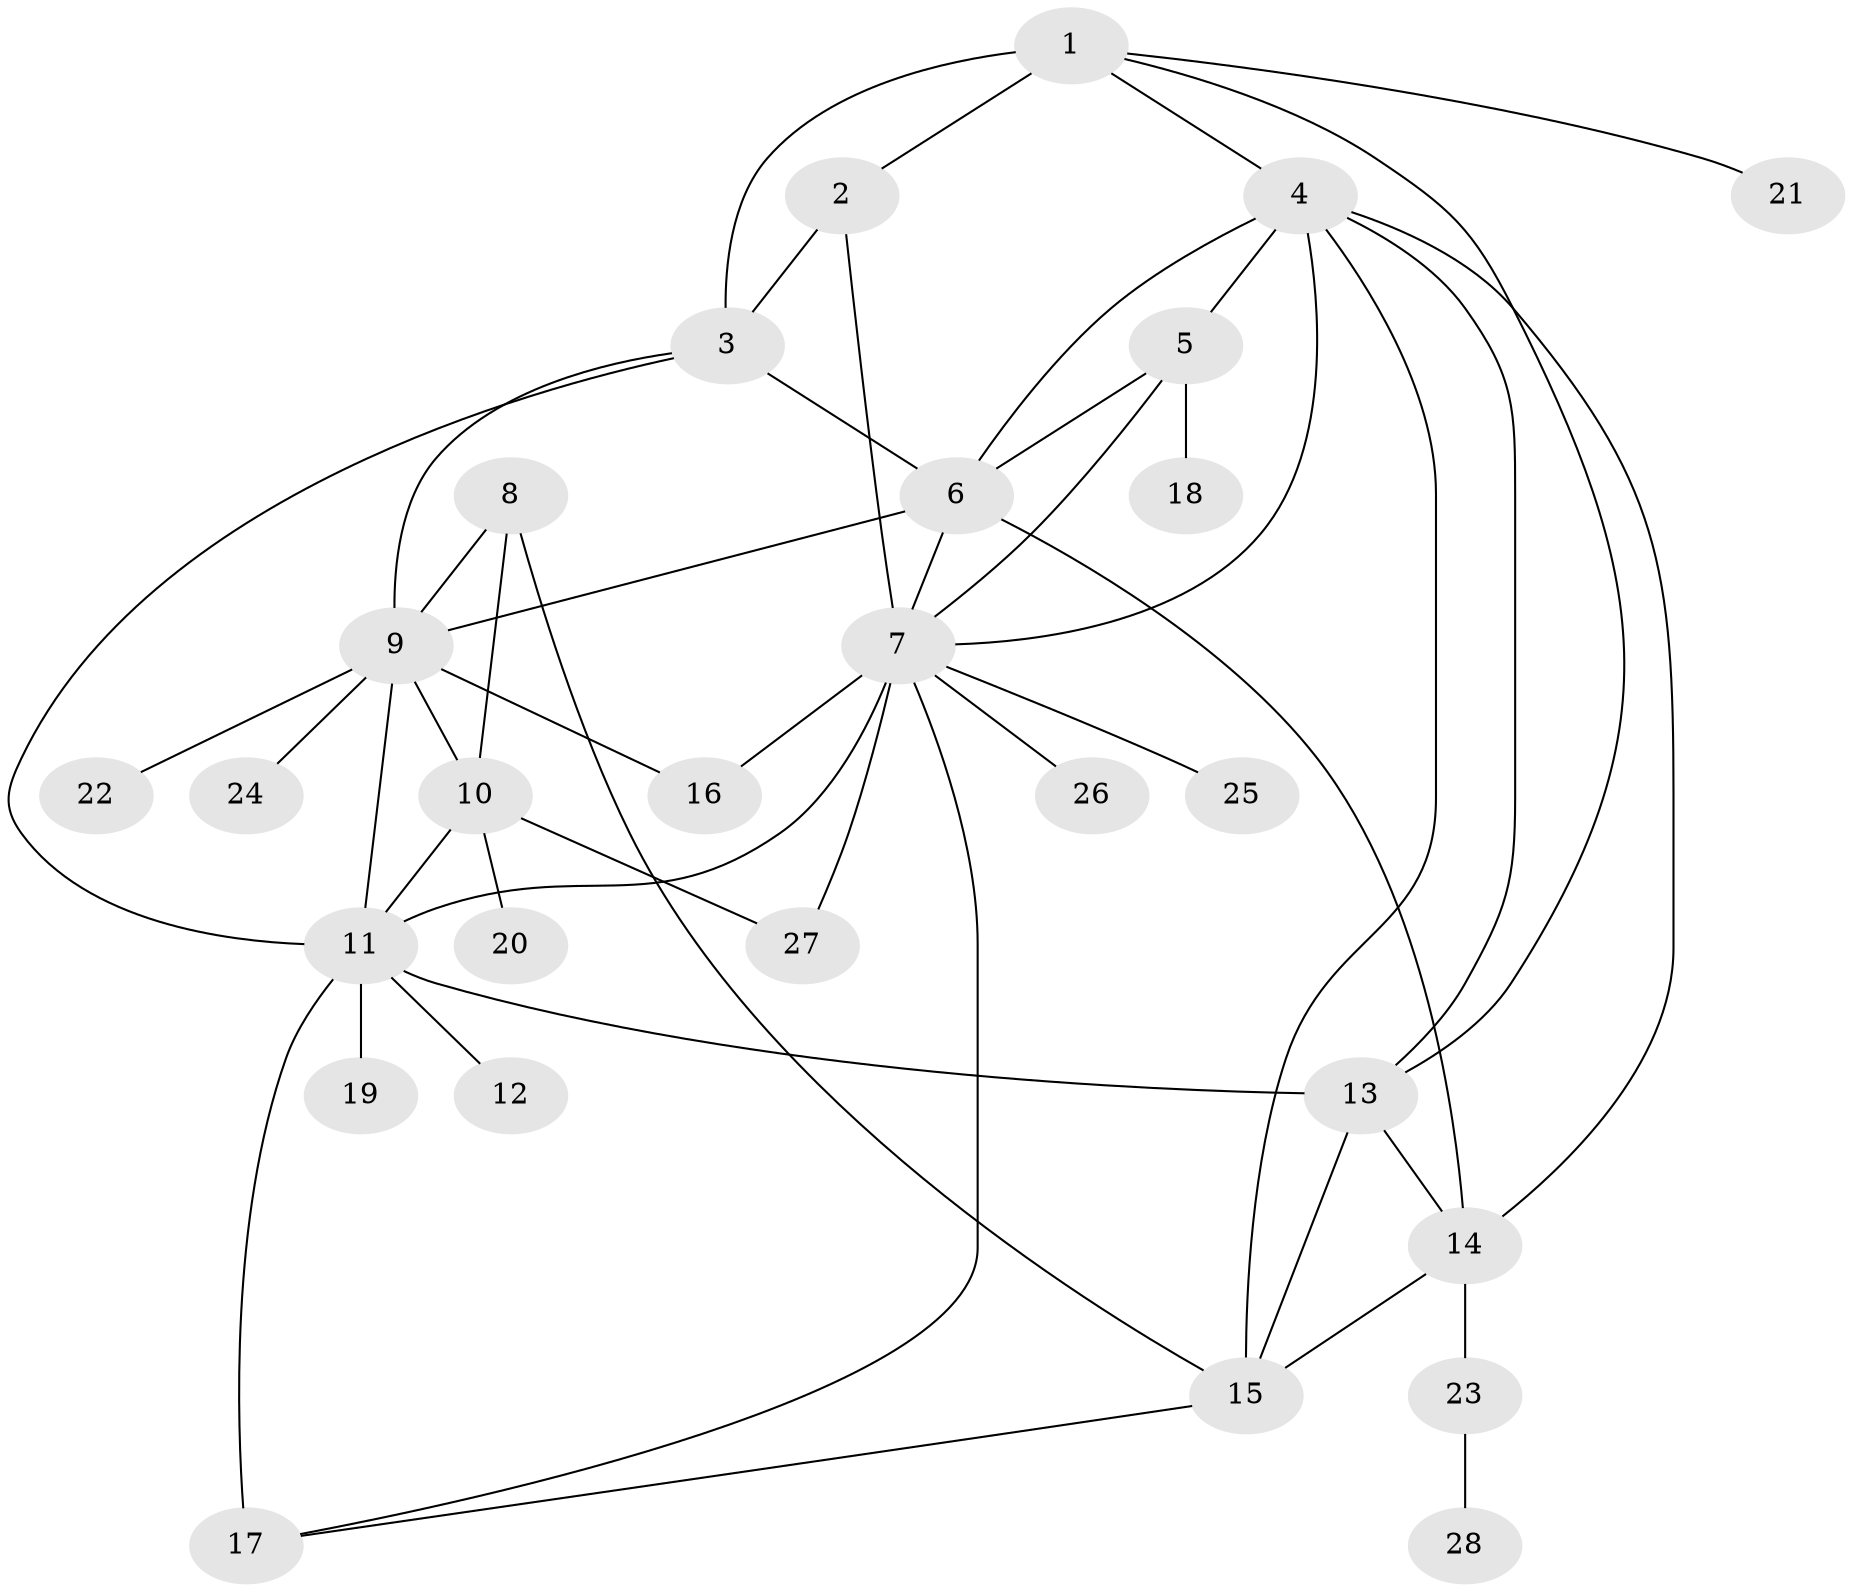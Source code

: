 // original degree distribution, {8: 0.043478260869565216, 6: 0.010869565217391304, 3: 0.03260869565217391, 7: 0.05434782608695652, 4: 0.03260869565217391, 9: 0.043478260869565216, 14: 0.010869565217391304, 5: 0.03260869565217391, 1: 0.5760869565217391, 2: 0.16304347826086957}
// Generated by graph-tools (version 1.1) at 2025/52/03/04/25 22:52:23]
// undirected, 28 vertices, 49 edges
graph export_dot {
  node [color=gray90,style=filled];
  1;
  2;
  3;
  4;
  5;
  6;
  7;
  8;
  9;
  10;
  11;
  12;
  13;
  14;
  15;
  16;
  17;
  18;
  19;
  20;
  21;
  22;
  23;
  24;
  25;
  26;
  27;
  28;
  1 -- 2 [weight=1.0];
  1 -- 3 [weight=2.0];
  1 -- 4 [weight=1.0];
  1 -- 13 [weight=1.0];
  1 -- 21 [weight=1.0];
  2 -- 3 [weight=2.0];
  2 -- 7 [weight=1.0];
  3 -- 6 [weight=1.0];
  3 -- 9 [weight=1.0];
  3 -- 11 [weight=2.0];
  4 -- 5 [weight=1.0];
  4 -- 6 [weight=1.0];
  4 -- 7 [weight=1.0];
  4 -- 13 [weight=1.0];
  4 -- 14 [weight=1.0];
  4 -- 15 [weight=1.0];
  5 -- 6 [weight=1.0];
  5 -- 7 [weight=1.0];
  5 -- 18 [weight=5.0];
  6 -- 7 [weight=1.0];
  6 -- 9 [weight=1.0];
  6 -- 14 [weight=1.0];
  7 -- 11 [weight=1.0];
  7 -- 16 [weight=4.0];
  7 -- 17 [weight=1.0];
  7 -- 25 [weight=1.0];
  7 -- 26 [weight=1.0];
  7 -- 27 [weight=1.0];
  8 -- 9 [weight=2.0];
  8 -- 10 [weight=1.0];
  8 -- 15 [weight=1.0];
  9 -- 10 [weight=2.0];
  9 -- 11 [weight=2.0];
  9 -- 16 [weight=1.0];
  9 -- 22 [weight=1.0];
  9 -- 24 [weight=1.0];
  10 -- 11 [weight=1.0];
  10 -- 20 [weight=1.0];
  10 -- 27 [weight=1.0];
  11 -- 12 [weight=3.0];
  11 -- 13 [weight=1.0];
  11 -- 17 [weight=3.0];
  11 -- 19 [weight=1.0];
  13 -- 14 [weight=1.0];
  13 -- 15 [weight=1.0];
  14 -- 15 [weight=1.0];
  14 -- 23 [weight=1.0];
  15 -- 17 [weight=1.0];
  23 -- 28 [weight=1.0];
}
